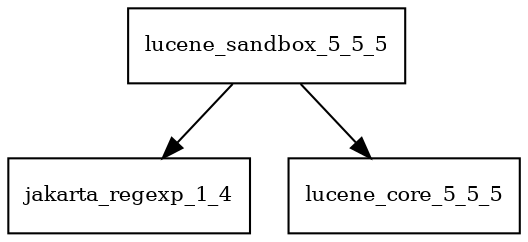 digraph lucene_sandbox_5_5_5_dependencies {
  node [shape = box, fontsize=10.0];
  lucene_sandbox_5_5_5 -> jakarta_regexp_1_4;
  lucene_sandbox_5_5_5 -> lucene_core_5_5_5;
}
